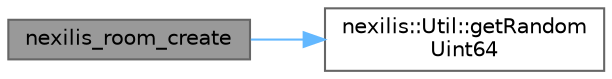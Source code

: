 digraph "nexilis_room_create"
{
 // LATEX_PDF_SIZE
  bgcolor="transparent";
  edge [fontname=Helvetica,fontsize=10,labelfontname=Helvetica,labelfontsize=10];
  node [fontname=Helvetica,fontsize=10,shape=box,height=0.2,width=0.4];
  rankdir="LR";
  Node1 [id="Node000001",label="nexilis_room_create",height=0.2,width=0.4,color="gray40", fillcolor="grey60", style="filled", fontcolor="black",tooltip=" "];
  Node1 -> Node2 [id="edge1_Node000001_Node000002",color="steelblue1",style="solid",tooltip=" "];
  Node2 [id="Node000002",label="nexilis::Util::getRandom\lUint64",height=0.2,width=0.4,color="grey40", fillcolor="white", style="filled",URL="$df/d06/group__RandFunctions.html#gacb4f385a6c9480e76c639947e185ff07",tooltip=" "];
}
